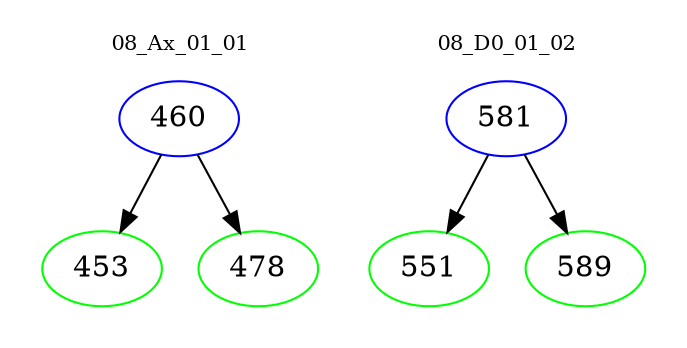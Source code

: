 digraph{
subgraph cluster_0 {
color = white
label = "08_Ax_01_01";
fontsize=10;
T0_460 [label="460", color="blue"]
T0_460 -> T0_453 [color="black"]
T0_453 [label="453", color="green"]
T0_460 -> T0_478 [color="black"]
T0_478 [label="478", color="green"]
}
subgraph cluster_1 {
color = white
label = "08_D0_01_02";
fontsize=10;
T1_581 [label="581", color="blue"]
T1_581 -> T1_551 [color="black"]
T1_551 [label="551", color="green"]
T1_581 -> T1_589 [color="black"]
T1_589 [label="589", color="green"]
}
}
